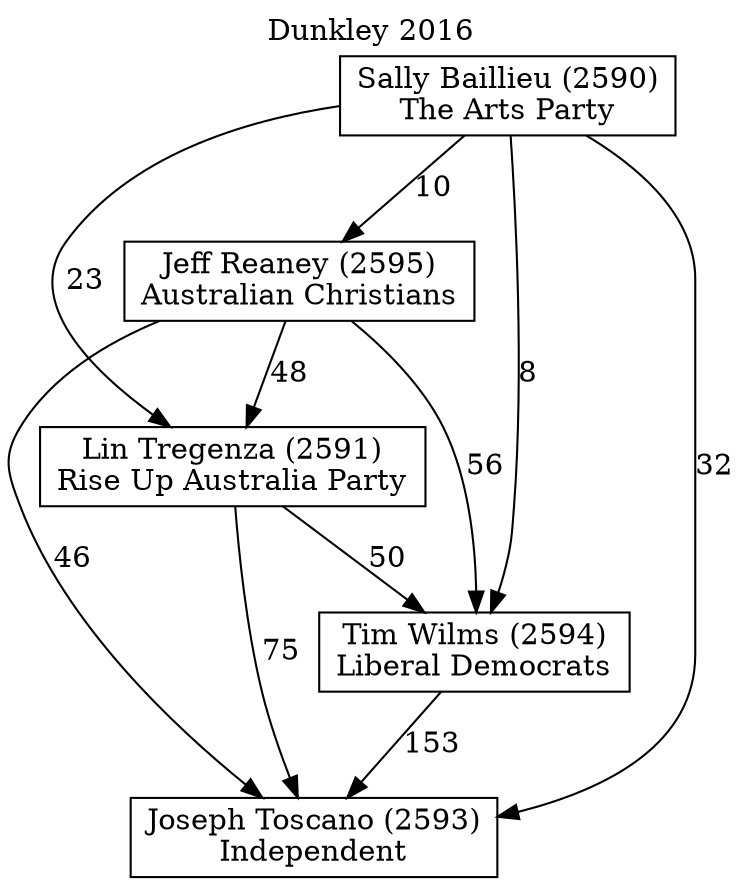 // House preference flow
digraph "Joseph Toscano (2593)_Dunkley_2016" {
	graph [label="Dunkley 2016" labelloc=t mclimit=10]
	node [shape=box]
	"Joseph Toscano (2593)" [label="Joseph Toscano (2593)
Independent"]
	"Tim Wilms (2594)" [label="Tim Wilms (2594)
Liberal Democrats"]
	"Lin Tregenza (2591)" [label="Lin Tregenza (2591)
Rise Up Australia Party"]
	"Sally Baillieu (2590)" [label="Sally Baillieu (2590)
The Arts Party"]
	"Jeff Reaney (2595)" [label="Jeff Reaney (2595)
Australian Christians"]
	"Jeff Reaney (2595)" -> "Tim Wilms (2594)" [label=56]
	"Jeff Reaney (2595)" -> "Lin Tregenza (2591)" [label=48]
	"Lin Tregenza (2591)" -> "Joseph Toscano (2593)" [label=75]
	"Sally Baillieu (2590)" -> "Lin Tregenza (2591)" [label=23]
	"Tim Wilms (2594)" -> "Joseph Toscano (2593)" [label=153]
	"Sally Baillieu (2590)" -> "Joseph Toscano (2593)" [label=32]
	"Jeff Reaney (2595)" -> "Joseph Toscano (2593)" [label=46]
	"Sally Baillieu (2590)" -> "Jeff Reaney (2595)" [label=10]
	"Lin Tregenza (2591)" -> "Tim Wilms (2594)" [label=50]
	"Sally Baillieu (2590)" -> "Tim Wilms (2594)" [label=8]
}
